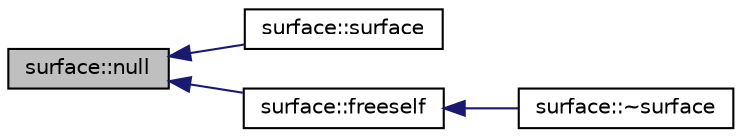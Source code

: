 digraph "surface::null"
{
  edge [fontname="Helvetica",fontsize="10",labelfontname="Helvetica",labelfontsize="10"];
  node [fontname="Helvetica",fontsize="10",shape=record];
  rankdir="LR";
  Node4221 [label="surface::null",height=0.2,width=0.4,color="black", fillcolor="grey75", style="filled", fontcolor="black"];
  Node4221 -> Node4222 [dir="back",color="midnightblue",fontsize="10",style="solid",fontname="Helvetica"];
  Node4222 [label="surface::surface",height=0.2,width=0.4,color="black", fillcolor="white", style="filled",URL="$d5/d88/classsurface.html#ab5fc521a35b0534321d79457e76e0f85"];
  Node4221 -> Node4223 [dir="back",color="midnightblue",fontsize="10",style="solid",fontname="Helvetica"];
  Node4223 [label="surface::freeself",height=0.2,width=0.4,color="black", fillcolor="white", style="filled",URL="$d5/d88/classsurface.html#a454920a44ae0760e82aa7f8a40268df3"];
  Node4223 -> Node4224 [dir="back",color="midnightblue",fontsize="10",style="solid",fontname="Helvetica"];
  Node4224 [label="surface::~surface",height=0.2,width=0.4,color="black", fillcolor="white", style="filled",URL="$d5/d88/classsurface.html#a0d468eb3f6583074c61925c838ab7e42"];
}
